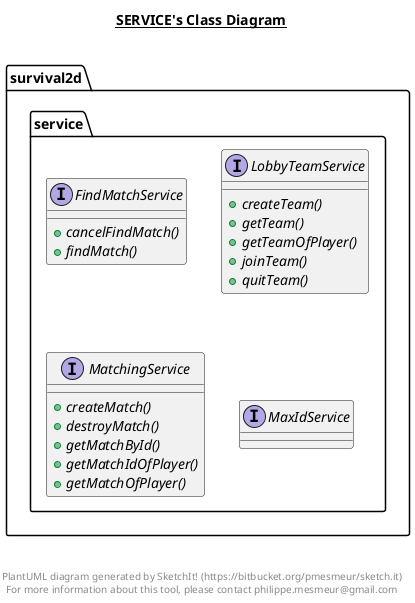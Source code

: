 @startuml

title __SERVICE's Class Diagram__\n

  namespace survival2d {
    namespace service {
      interface survival2d.service.FindMatchService {
          {abstract} + cancelFindMatch()
          {abstract} + findMatch()
      }
    }
  }
  

  namespace survival2d {
    namespace service {
      interface survival2d.service.LobbyTeamService {
          {abstract} + createTeam()
          {abstract} + getTeam()
          {abstract} + getTeamOfPlayer()
          {abstract} + joinTeam()
          {abstract} + quitTeam()
      }
    }
  }
  

  namespace survival2d {
    namespace service {
      interface survival2d.service.MatchingService {
          {abstract} + createMatch()
          {abstract} + destroyMatch()
          {abstract} + getMatchById()
          {abstract} + getMatchIdOfPlayer()
          {abstract} + getMatchOfPlayer()
      }
    }
  }
  

  namespace survival2d {
    namespace service {
      interface survival2d.service.MaxIdService {
      }
    }
  }
  



right footer


PlantUML diagram generated by SketchIt! (https://bitbucket.org/pmesmeur/sketch.it)
For more information about this tool, please contact philippe.mesmeur@gmail.com
endfooter

@enduml
